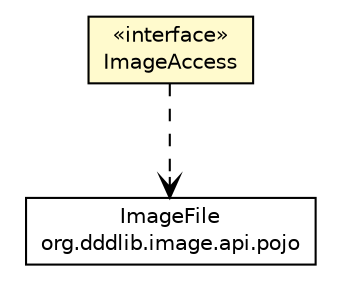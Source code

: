 #!/usr/local/bin/dot
#
# Class diagram 
# Generated by UMLGraph version R5_6_6-8-g8d7759 (http://www.umlgraph.org/)
#

digraph G {
	edge [fontname="Helvetica",fontsize=10,labelfontname="Helvetica",labelfontsize=10];
	node [fontname="Helvetica",fontsize=10,shape=plaintext];
	nodesep=0.25;
	ranksep=0.5;
	// org.dddlib.image.api.ImageAccess
	c7 [label=<<table title="org.dddlib.image.api.ImageAccess" border="0" cellborder="1" cellspacing="0" cellpadding="2" port="p" bgcolor="lemonChiffon" href="./ImageAccess.html">
		<tr><td><table border="0" cellspacing="0" cellpadding="1">
<tr><td align="center" balign="center"> &#171;interface&#187; </td></tr>
<tr><td align="center" balign="center"> ImageAccess </td></tr>
		</table></td></tr>
		</table>>, URL="./ImageAccess.html", fontname="Helvetica", fontcolor="black", fontsize=10.0];
	// org.dddlib.image.api.pojo.ImageFile
	c9 [label=<<table title="org.dddlib.image.api.pojo.ImageFile" border="0" cellborder="1" cellspacing="0" cellpadding="2" port="p" href="./pojo/ImageFile.html">
		<tr><td><table border="0" cellspacing="0" cellpadding="1">
<tr><td align="center" balign="center"> ImageFile </td></tr>
<tr><td align="center" balign="center"> org.dddlib.image.api.pojo </td></tr>
		</table></td></tr>
		</table>>, URL="./pojo/ImageFile.html", fontname="Helvetica", fontcolor="black", fontsize=10.0];
	// org.dddlib.image.api.ImageAccess DEPEND org.dddlib.image.api.pojo.ImageFile
	c7:p -> c9:p [taillabel="", label=" "headlabel="", fontname="Helvetica", fontcolor="black", fontsize=10.0, color="black", arrowhead=open, style=dashed];
}

